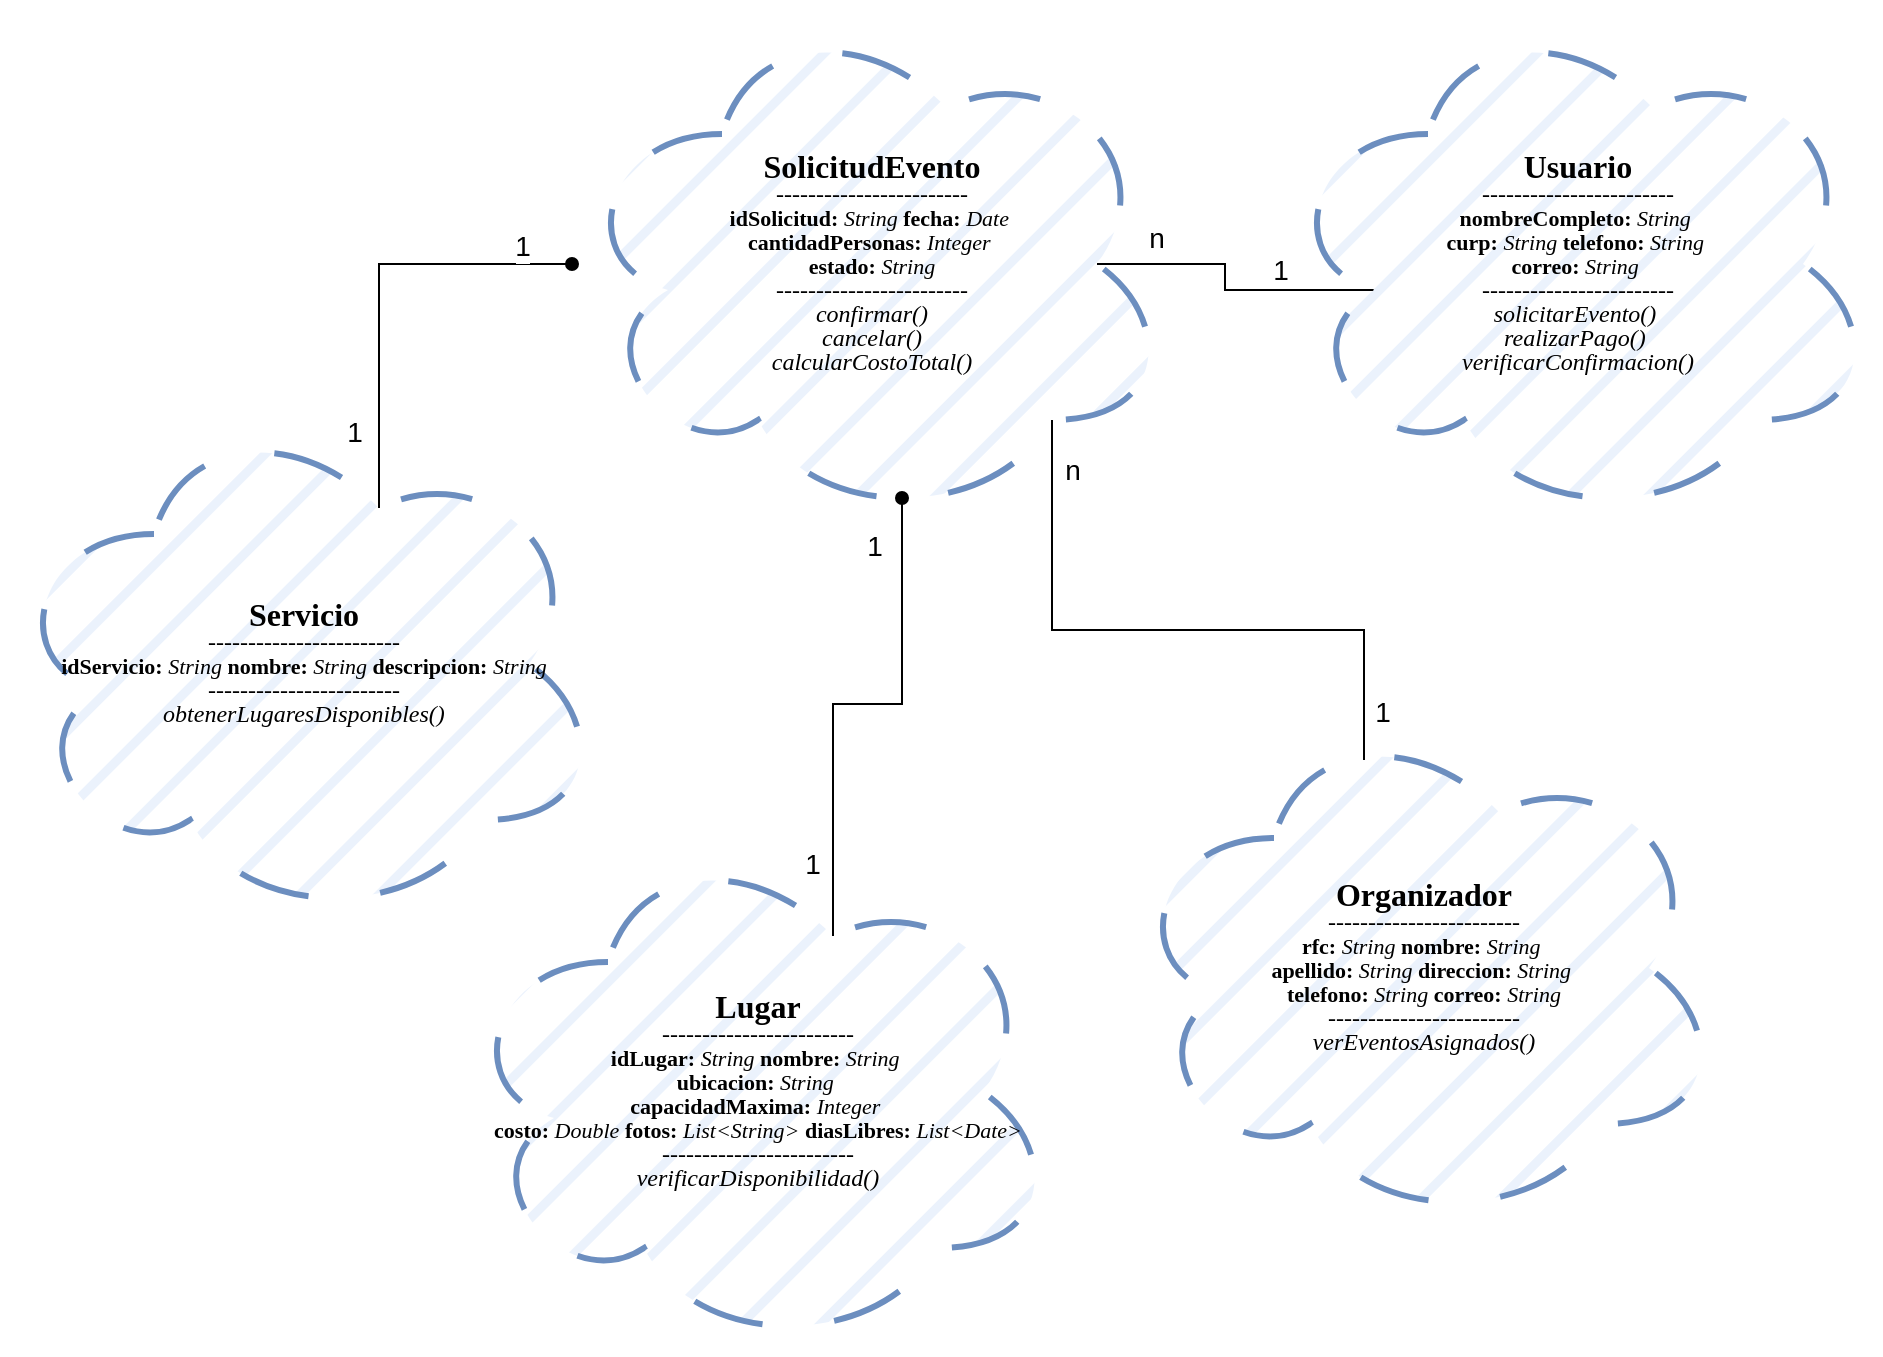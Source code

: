 <mxfile version="28.1.1">
  <diagram name="Página-1" id="Rmi1GExEPkzyA0rnwNpC">
    <mxGraphModel grid="0" page="0" gridSize="10" guides="1" tooltips="1" connect="1" arrows="1" fold="1" pageScale="1" pageWidth="850" pageHeight="1100" math="0" shadow="0">
      <root>
        <mxCell id="0" />
        <mxCell id="1" parent="0" />
        <mxCell id="7lWVTH_KxhD9k0wwr6Kj-14" style="edgeStyle=orthogonalEdgeStyle;rounded=0;orthogonalLoop=1;jettySize=auto;html=1;endArrow=none;endFill=0;entryX=0.875;entryY=0.5;entryDx=0;entryDy=0;entryPerimeter=0;exitX=0.16;exitY=0.55;exitDx=0;exitDy=0;exitPerimeter=0;" edge="1" parent="1" source="7lWVTH_KxhD9k0wwr6Kj-1" target="7lWVTH_KxhD9k0wwr6Kj-4">
          <mxGeometry relative="1" as="geometry" />
        </mxCell>
        <mxCell id="7lWVTH_KxhD9k0wwr6Kj-15" value="n" style="edgeLabel;html=1;align=center;verticalAlign=middle;resizable=0;points=[];fontSize=14;" connectable="0" vertex="1" parent="7lWVTH_KxhD9k0wwr6Kj-14">
          <mxGeometry x="0.881" y="-3" relative="1" as="geometry">
            <mxPoint x="20" y="-10" as="offset" />
          </mxGeometry>
        </mxCell>
        <mxCell id="7lWVTH_KxhD9k0wwr6Kj-16" value="1" style="edgeLabel;html=1;align=center;verticalAlign=middle;resizable=0;points=[];fontSize=14;" connectable="0" vertex="1" parent="7lWVTH_KxhD9k0wwr6Kj-14">
          <mxGeometry x="-0.892" y="3" relative="1" as="geometry">
            <mxPoint x="-39" y="-13" as="offset" />
          </mxGeometry>
        </mxCell>
        <mxCell id="7lWVTH_KxhD9k0wwr6Kj-1" value="&lt;div style=&quot;line-height: 100%;&quot;&gt;&lt;div&gt;&lt;font style=&quot;font-size: 16px;&quot; face=&quot;Lucida Console&quot;&gt;&lt;b style=&quot;&quot;&gt;Usuario&lt;/b&gt;&lt;/font&gt;&lt;/div&gt;&lt;div&gt;&lt;font face=&quot;Lucida Console&quot;&gt;------------------------&lt;/font&gt;&lt;/div&gt;&lt;div&gt;&lt;div&gt;&lt;font face=&quot;Lucida Console&quot;&gt;&lt;span style=&quot;font-size: 11px;&quot;&gt;&lt;b&gt;nombreCompleto: &lt;/b&gt;&lt;i&gt;String&amp;nbsp;&lt;/i&gt;&lt;/span&gt;&lt;/font&gt;&lt;/div&gt;&lt;div&gt;&lt;b style=&quot;font-size: 11px; font-family: &amp;quot;Lucida Console&amp;quot;; background-color: transparent; color: light-dark(rgb(0, 0, 0), rgb(255, 255, 255));&quot;&gt;curp: &lt;/b&gt;&lt;i style=&quot;font-size: 11px; font-family: &amp;quot;Lucida Console&amp;quot;; background-color: transparent; color: light-dark(rgb(0, 0, 0), rgb(255, 255, 255));&quot;&gt;String&amp;nbsp;&lt;/i&gt;&lt;b style=&quot;background-color: transparent; color: light-dark(rgb(0, 0, 0), rgb(255, 255, 255)); font-size: 11px; font-family: &amp;quot;Lucida Console&amp;quot;;&quot;&gt;telefono: &lt;/b&gt;&lt;i style=&quot;background-color: transparent; color: light-dark(rgb(0, 0, 0), rgb(255, 255, 255)); font-size: 11px; font-family: &amp;quot;Lucida Console&amp;quot;;&quot;&gt;String&amp;nbsp;&lt;/i&gt;&lt;/div&gt;&lt;div&gt;&lt;b style=&quot;font-size: 11px; font-family: &amp;quot;Lucida Console&amp;quot;; background-color: transparent; color: light-dark(rgb(0, 0, 0), rgb(255, 255, 255));&quot;&gt;correo: &lt;/b&gt;&lt;i style=&quot;font-size: 11px; font-family: &amp;quot;Lucida Console&amp;quot;; background-color: transparent; color: light-dark(rgb(0, 0, 0), rgb(255, 255, 255));&quot;&gt;String&amp;nbsp;&lt;/i&gt;&lt;/div&gt;&lt;/div&gt;&lt;div&gt;&lt;font face=&quot;Lucida Console&quot;&gt;------------------------&lt;/font&gt;&lt;/div&gt;&lt;div&gt;&lt;div&gt;&lt;font face=&quot;Lucida Console&quot;&gt;&lt;i&gt;solicitarEvento()&amp;nbsp;&lt;/i&gt;&lt;/font&gt;&lt;/div&gt;&lt;div&gt;&lt;i style=&quot;font-family: &amp;quot;Lucida Console&amp;quot;; background-color: transparent; color: light-dark(rgb(0, 0, 0), rgb(255, 255, 255));&quot;&gt;realizarPago()&amp;nbsp;&lt;/i&gt;&lt;/div&gt;&lt;div&gt;&lt;i style=&quot;font-family: &amp;quot;Lucida Console&amp;quot;; background-color: transparent; color: light-dark(rgb(0, 0, 0), rgb(255, 255, 255));&quot;&gt;verificarConfirmacion()&lt;/i&gt;&lt;/div&gt;&lt;/div&gt;&lt;/div&gt;" style="ellipse;shape=cloud;whiteSpace=wrap;html=1;fillColor=#EBF2FC;strokeColor=#6c8ebf;dashed=1;dashPattern=12 12;strokeWidth=3;fillStyle=hatch;" vertex="1" parent="1">
          <mxGeometry x="648" y="11" width="300" height="260" as="geometry" />
        </mxCell>
        <mxCell id="7lWVTH_KxhD9k0wwr6Kj-2" value="&lt;div style=&quot;line-height: 100%;&quot;&gt;&lt;div&gt;&lt;font face=&quot;Lucida Console&quot;&gt;&lt;span style=&quot;font-size: 16px;&quot;&gt;&lt;b&gt;Servicio&lt;/b&gt;&lt;/span&gt;&lt;/font&gt;&lt;/div&gt;&lt;div&gt;&lt;font face=&quot;Lucida Console&quot;&gt;------------------------&lt;/font&gt;&lt;/div&gt;&lt;div&gt;&lt;div&gt;&lt;font face=&quot;Lucida Console&quot;&gt;&lt;span style=&quot;font-size: 11px;&quot;&gt;&lt;b&gt;idServicio: &lt;/b&gt;&lt;i&gt;String &lt;/i&gt;&lt;b&gt;nombre: &lt;/b&gt;&lt;i&gt;String &lt;/i&gt;&lt;b&gt;descripcion: &lt;/b&gt;&lt;i&gt;String&lt;/i&gt;&lt;/span&gt;&lt;/font&gt;&lt;/div&gt;&lt;/div&gt;&lt;div&gt;&lt;span style=&quot;font-family: &amp;quot;Lucida Console&amp;quot;; background-color: transparent; color: light-dark(rgb(0, 0, 0), rgb(255, 255, 255));&quot;&gt;------------------------&lt;/span&gt;&lt;/div&gt;&lt;div&gt;&lt;div&gt;&lt;font face=&quot;Lucida Console&quot;&gt;&lt;i&gt;obtenerLugaresDisponibles()&lt;/i&gt;&lt;/font&gt;&lt;/div&gt;&lt;/div&gt;&lt;/div&gt;" style="ellipse;shape=cloud;whiteSpace=wrap;html=1;fillColor=#EBF2FC;strokeColor=#6c8ebf;dashed=1;dashPattern=12 12;strokeWidth=3;fillStyle=hatch;" vertex="1" parent="1">
          <mxGeometry x="11" y="211" width="300" height="260" as="geometry" />
        </mxCell>
        <mxCell id="7lWVTH_KxhD9k0wwr6Kj-3" value="&lt;div style=&quot;line-height: 100%;&quot;&gt;&lt;div&gt;&lt;font face=&quot;Lucida Console&quot;&gt;&lt;span style=&quot;font-size: 16px;&quot;&gt;&lt;b&gt;Lugar&lt;/b&gt;&lt;/span&gt;&lt;/font&gt;&lt;/div&gt;&lt;div&gt;&lt;font face=&quot;Lucida Console&quot;&gt;------------------------&lt;/font&gt;&lt;/div&gt;&lt;div&gt;&lt;div&gt;&lt;font face=&quot;Lucida Console&quot;&gt;&lt;span style=&quot;font-size: 11px;&quot;&gt;&lt;b&gt;idLugar: &lt;/b&gt;&lt;i&gt;String &lt;/i&gt;&lt;b&gt;nombre: &lt;/b&gt;&lt;i&gt;String&lt;/i&gt;&lt;b&gt;&amp;nbsp;&lt;/b&gt;&lt;/span&gt;&lt;/font&gt;&lt;/div&gt;&lt;div&gt;&lt;font face=&quot;Lucida Console&quot;&gt;&lt;span style=&quot;font-size: 11px;&quot;&gt;&lt;b&gt;ubicacion: &lt;/b&gt;&lt;i&gt;String&amp;nbsp;&lt;/i&gt;&lt;/span&gt;&lt;/font&gt;&lt;/div&gt;&lt;div&gt;&lt;font face=&quot;Lucida Console&quot;&gt;&lt;span style=&quot;font-size: 11px;&quot;&gt;&lt;b&gt;capacidadMaxima: &lt;/b&gt;&lt;i&gt;Integer&amp;nbsp;&lt;/i&gt;&lt;/span&gt;&lt;/font&gt;&lt;/div&gt;&lt;div&gt;&lt;font face=&quot;Lucida Console&quot;&gt;&lt;span style=&quot;font-size: 11px;&quot;&gt;&lt;b&gt;costo: &lt;/b&gt;&lt;i&gt;Double &lt;/i&gt;&lt;b&gt;fotos: &lt;/b&gt;&lt;i&gt;List&amp;lt;String&amp;gt;&lt;/i&gt;&lt;b&gt; diasLibres: &lt;/b&gt;&lt;i&gt;List&amp;lt;Date&amp;gt;&lt;/i&gt;&lt;/span&gt;&lt;/font&gt;&lt;/div&gt;&lt;/div&gt;&lt;div&gt;&lt;span style=&quot;font-family: &amp;quot;Lucida Console&amp;quot;; background-color: transparent; color: light-dark(rgb(0, 0, 0), rgb(255, 255, 255));&quot;&gt;------------------------&lt;/span&gt;&lt;/div&gt;&lt;div&gt;&lt;div&gt;&lt;font face=&quot;Lucida Console&quot;&gt;&lt;i&gt;verificarDisponibilidad()&lt;/i&gt;&lt;/font&gt;&lt;/div&gt;&lt;/div&gt;&lt;/div&gt;" style="ellipse;shape=cloud;whiteSpace=wrap;html=1;fillColor=#EBF2FC;strokeColor=#6c8ebf;dashed=1;dashPattern=12 12;strokeWidth=3;fillStyle=hatch;" vertex="1" parent="1">
          <mxGeometry x="238" y="425" width="300" height="260" as="geometry" />
        </mxCell>
        <mxCell id="7lWVTH_KxhD9k0wwr6Kj-8" style="edgeStyle=orthogonalEdgeStyle;rounded=0;orthogonalLoop=1;jettySize=auto;html=1;endArrow=none;endFill=0;startArrow=oval;startFill=1;entryX=0.625;entryY=0.2;entryDx=0;entryDy=0;entryPerimeter=0;" edge="1" parent="1" source="7lWVTH_KxhD9k0wwr6Kj-4" target="7lWVTH_KxhD9k0wwr6Kj-2">
          <mxGeometry relative="1" as="geometry">
            <Array as="points">
              <mxPoint x="199" y="141" />
            </Array>
          </mxGeometry>
        </mxCell>
        <mxCell id="7lWVTH_KxhD9k0wwr6Kj-9" value="1" style="edgeLabel;html=1;align=center;verticalAlign=middle;resizable=0;points=[];fontSize=14;" connectable="0" vertex="1" parent="7lWVTH_KxhD9k0wwr6Kj-8">
          <mxGeometry x="-0.72" y="1" relative="1" as="geometry">
            <mxPoint x="5" y="-10" as="offset" />
          </mxGeometry>
        </mxCell>
        <mxCell id="7lWVTH_KxhD9k0wwr6Kj-10" value="1" style="edgeLabel;html=1;align=center;verticalAlign=middle;resizable=0;points=[];fontSize=14;" connectable="0" vertex="1" parent="7lWVTH_KxhD9k0wwr6Kj-8">
          <mxGeometry x="0.839" relative="1" as="geometry">
            <mxPoint x="-13" y="-21" as="offset" />
          </mxGeometry>
        </mxCell>
        <mxCell id="7lWVTH_KxhD9k0wwr6Kj-11" style="edgeStyle=orthogonalEdgeStyle;rounded=0;orthogonalLoop=1;jettySize=auto;html=1;endArrow=none;endFill=0;startArrow=oval;startFill=1;entryX=0.625;entryY=0.2;entryDx=0;entryDy=0;entryPerimeter=0;exitX=0.55;exitY=0.95;exitDx=0;exitDy=0;exitPerimeter=0;" edge="1" parent="1" source="7lWVTH_KxhD9k0wwr6Kj-4" target="7lWVTH_KxhD9k0wwr6Kj-3">
          <mxGeometry relative="1" as="geometry">
            <Array as="points">
              <mxPoint x="460" y="361" />
              <mxPoint x="426" y="361" />
            </Array>
          </mxGeometry>
        </mxCell>
        <mxCell id="7lWVTH_KxhD9k0wwr6Kj-12" value="1" style="edgeLabel;html=1;align=center;verticalAlign=middle;resizable=0;points=[];fontSize=14;" connectable="0" vertex="1" parent="7lWVTH_KxhD9k0wwr6Kj-11">
          <mxGeometry x="-0.865" y="2" relative="1" as="geometry">
            <mxPoint x="-16" y="7" as="offset" />
          </mxGeometry>
        </mxCell>
        <mxCell id="7lWVTH_KxhD9k0wwr6Kj-13" value="1" style="edgeLabel;html=1;align=center;verticalAlign=middle;resizable=0;points=[];fontSize=14;" connectable="0" vertex="1" parent="7lWVTH_KxhD9k0wwr6Kj-11">
          <mxGeometry x="0.88" y="1" relative="1" as="geometry">
            <mxPoint x="-12" y="-21" as="offset" />
          </mxGeometry>
        </mxCell>
        <mxCell id="7lWVTH_KxhD9k0wwr6Kj-4" value="&lt;div style=&quot;line-height: 100%;&quot;&gt;&lt;div&gt;&lt;font face=&quot;Lucida Console&quot;&gt;&lt;span style=&quot;font-size: 16px;&quot;&gt;&lt;b&gt;SolicitudEvento&lt;/b&gt;&lt;/span&gt;&lt;/font&gt;&lt;/div&gt;&lt;div&gt;&lt;font face=&quot;Lucida Console&quot;&gt;------------------------&lt;/font&gt;&lt;/div&gt;&lt;div&gt;&lt;div&gt;&lt;font face=&quot;Lucida Console&quot;&gt;&lt;span style=&quot;font-size: 11px;&quot;&gt;&lt;b&gt;idSolicitud: &lt;/b&gt;&lt;i&gt;String&amp;nbsp;&lt;/i&gt;&lt;/span&gt;&lt;/font&gt;&lt;b style=&quot;font-size: 11px; font-family: &amp;quot;Lucida Console&amp;quot;; background-color: transparent; color: light-dark(rgb(0, 0, 0), rgb(255, 255, 255));&quot;&gt;fecha: &lt;/b&gt;&lt;i style=&quot;font-size: 11px; font-family: &amp;quot;Lucida Console&amp;quot;; background-color: transparent; color: light-dark(rgb(0, 0, 0), rgb(255, 255, 255));&quot;&gt;Date&amp;nbsp;&lt;/i&gt;&lt;/div&gt;&lt;div&gt;&lt;font face=&quot;Lucida Console&quot;&gt;&lt;span style=&quot;font-size: 11px;&quot;&gt;&lt;b&gt;cantidadPersonas: &lt;/b&gt;&lt;i&gt;Integer&amp;nbsp;&lt;/i&gt;&lt;/span&gt;&lt;/font&gt;&lt;/div&gt;&lt;div&gt;&lt;font face=&quot;Lucida Console&quot;&gt;&lt;span style=&quot;font-size: 11px;&quot;&gt;&lt;b&gt;estado: &lt;/b&gt;&lt;i&gt;String&lt;/i&gt;&lt;/span&gt;&lt;/font&gt;&lt;/div&gt;&lt;/div&gt;&lt;div&gt;&lt;span style=&quot;font-family: &amp;quot;Lucida Console&amp;quot;; background-color: transparent; color: light-dark(rgb(0, 0, 0), rgb(255, 255, 255));&quot;&gt;------------------------&lt;/span&gt;&lt;/div&gt;&lt;div&gt;&lt;div&gt;&lt;font face=&quot;Lucida Console&quot;&gt;&lt;i&gt;confirmar()&lt;/i&gt;&lt;/font&gt;&lt;/div&gt;&lt;div&gt;&lt;font face=&quot;Lucida Console&quot;&gt;&lt;i&gt;cancelar()&lt;/i&gt;&lt;/font&gt;&lt;/div&gt;&lt;div&gt;&lt;font face=&quot;Lucida Console&quot;&gt;&lt;i&gt;calcularCostoTotal()&lt;/i&gt;&lt;/font&gt;&lt;/div&gt;&lt;/div&gt;&lt;/div&gt;" style="ellipse;shape=cloud;whiteSpace=wrap;html=1;fillColor=#EBF2FC;strokeColor=#6c8ebf;dashed=1;dashPattern=12 12;strokeWidth=3;fillStyle=hatch;" vertex="1" parent="1">
          <mxGeometry x="295" y="11" width="300" height="260" as="geometry" />
        </mxCell>
        <mxCell id="7lWVTH_KxhD9k0wwr6Kj-17" style="edgeStyle=orthogonalEdgeStyle;rounded=0;orthogonalLoop=1;jettySize=auto;html=1;endArrow=none;endFill=0;entryX=0.8;entryY=0.8;entryDx=0;entryDy=0;entryPerimeter=0;exitX=0.4;exitY=0.1;exitDx=0;exitDy=0;exitPerimeter=0;" edge="1" parent="1" source="7lWVTH_KxhD9k0wwr6Kj-5" target="7lWVTH_KxhD9k0wwr6Kj-4">
          <mxGeometry relative="1" as="geometry">
            <Array as="points">
              <mxPoint x="691" y="324" />
              <mxPoint x="535" y="324" />
            </Array>
          </mxGeometry>
        </mxCell>
        <mxCell id="7lWVTH_KxhD9k0wwr6Kj-18" value="n" style="edgeLabel;html=1;align=center;verticalAlign=middle;resizable=0;points=[];fontSize=14;" connectable="0" vertex="1" parent="7lWVTH_KxhD9k0wwr6Kj-17">
          <mxGeometry x="0.772" y="-3" relative="1" as="geometry">
            <mxPoint x="7" y="-12" as="offset" />
          </mxGeometry>
        </mxCell>
        <mxCell id="7lWVTH_KxhD9k0wwr6Kj-19" value="1" style="edgeLabel;html=1;align=center;verticalAlign=middle;resizable=0;points=[];fontSize=14;" connectable="0" vertex="1" parent="7lWVTH_KxhD9k0wwr6Kj-17">
          <mxGeometry x="-0.835" relative="1" as="geometry">
            <mxPoint x="9" y="3" as="offset" />
          </mxGeometry>
        </mxCell>
        <mxCell id="7lWVTH_KxhD9k0wwr6Kj-5" value="&lt;div style=&quot;line-height: 100%;&quot;&gt;&lt;div&gt;&lt;font face=&quot;Lucida Console&quot;&gt;&lt;span style=&quot;font-size: 16px;&quot;&gt;&lt;b&gt;Organizador&lt;/b&gt;&lt;/span&gt;&lt;/font&gt;&lt;/div&gt;&lt;div&gt;&lt;font face=&quot;Lucida Console&quot;&gt;------------------------&lt;/font&gt;&lt;/div&gt;&lt;div&gt;&lt;font face=&quot;Lucida Console&quot;&gt;&lt;span style=&quot;font-size: 11px;&quot;&gt;&lt;b&gt;rfc: &lt;/b&gt;&lt;i&gt;String &lt;/i&gt;&lt;b&gt;nombre: &lt;/b&gt;&lt;i&gt;String&amp;nbsp;&lt;/i&gt;&lt;/span&gt;&lt;/font&gt;&lt;/div&gt;&lt;div&gt;&lt;font face=&quot;Lucida Console&quot;&gt;&lt;span style=&quot;font-size: 11px;&quot;&gt;&lt;b&gt;apellido: &lt;/b&gt;&lt;i&gt;String &lt;/i&gt;&lt;b&gt;direccion: &lt;/b&gt;&lt;i&gt;String&amp;nbsp;&lt;/i&gt;&lt;/span&gt;&lt;/font&gt;&lt;/div&gt;&lt;div&gt;&lt;font face=&quot;Lucida Console&quot;&gt;&lt;span style=&quot;font-size: 11px;&quot;&gt;&lt;b&gt;telefono: &lt;/b&gt;&lt;i&gt;String &lt;/i&gt;&lt;b&gt;correo: &lt;/b&gt;&lt;i&gt;String&lt;/i&gt;&lt;/span&gt;&lt;/font&gt;&lt;/div&gt;&lt;div&gt;&lt;span style=&quot;font-family: &amp;quot;Lucida Console&amp;quot;; background-color: transparent; color: light-dark(rgb(0, 0, 0), rgb(255, 255, 255));&quot;&gt;------------------------&lt;/span&gt;&lt;/div&gt;&lt;div&gt;&lt;div&gt;&lt;font face=&quot;Lucida Console&quot;&gt;&lt;i&gt;verEventosAsignados()&lt;/i&gt;&lt;/font&gt;&lt;/div&gt;&lt;/div&gt;&lt;/div&gt;" style="ellipse;shape=cloud;whiteSpace=wrap;html=1;fillColor=#EBF2FC;strokeColor=#6c8ebf;dashed=1;dashPattern=12 12;strokeWidth=3;fillStyle=hatch;" vertex="1" parent="1">
          <mxGeometry x="571" y="363" width="300" height="260" as="geometry" />
        </mxCell>
      </root>
    </mxGraphModel>
  </diagram>
</mxfile>
